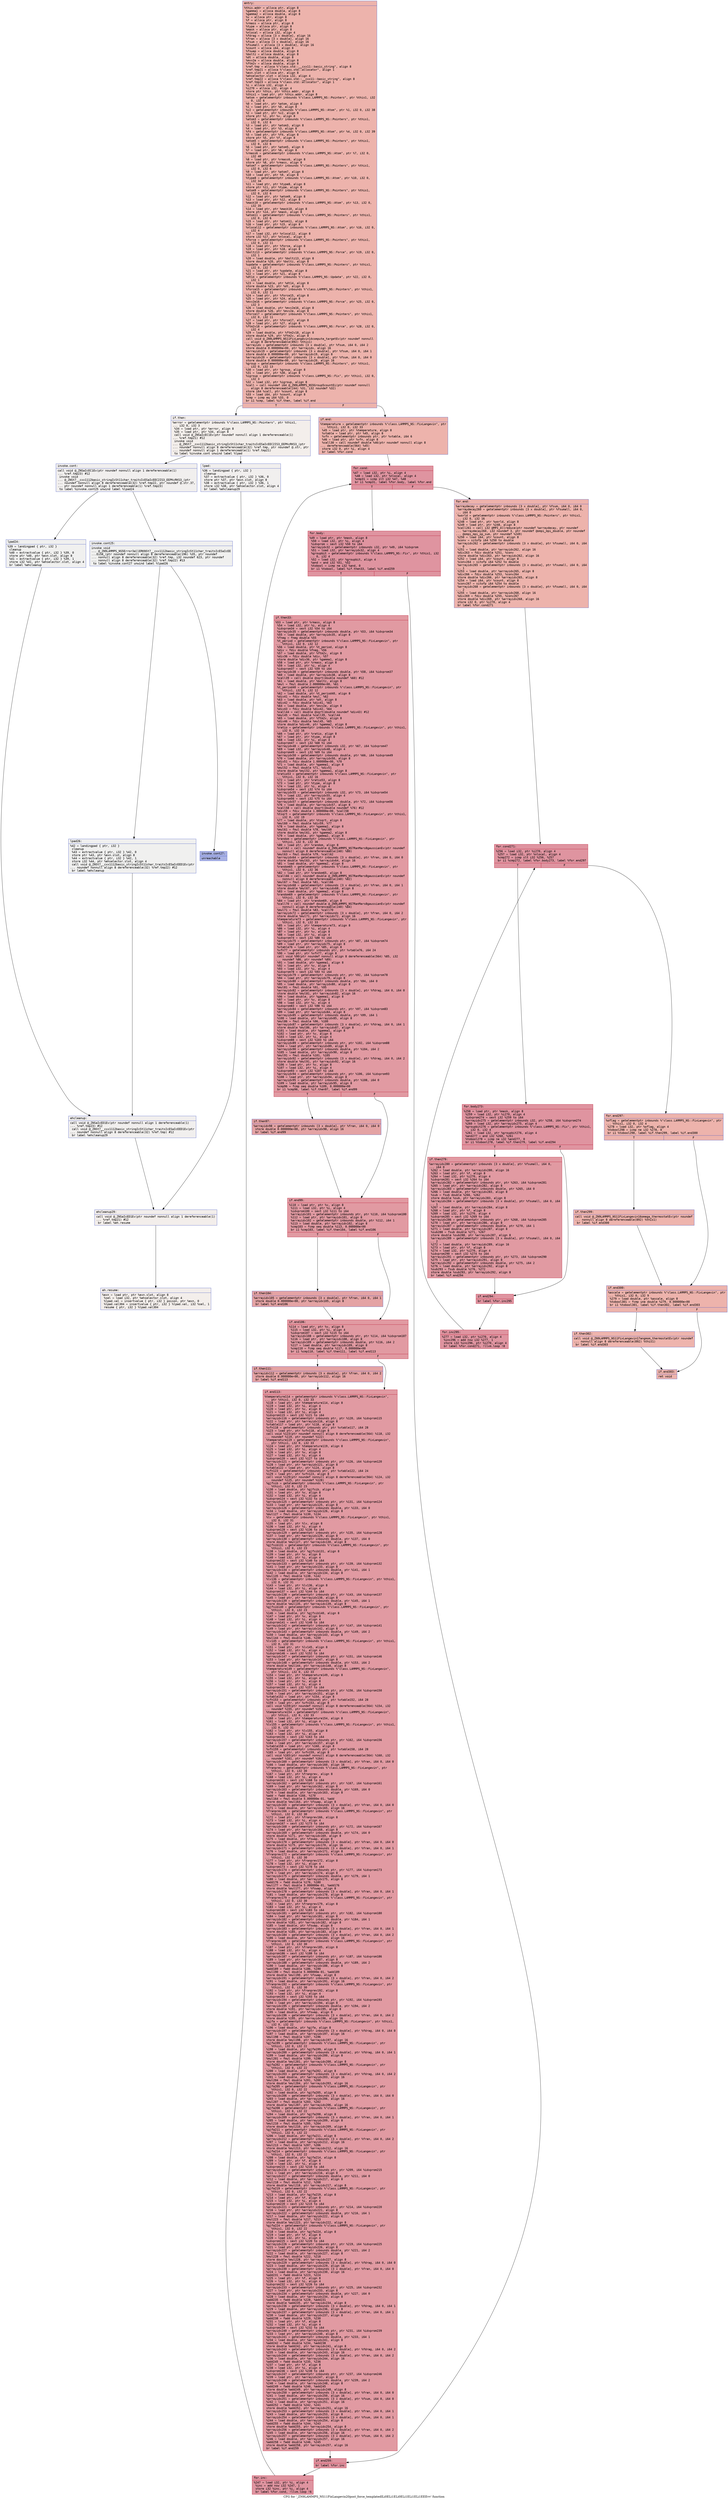 digraph "CFG for '_ZN9LAMMPS_NS11FixLangevin20post_force_templatedILi0ELi1ELi0ELi1ELi1ELi1EEEvv' function" {
	label="CFG for '_ZN9LAMMPS_NS11FixLangevin20post_force_templatedILi0ELi1ELi0ELi1ELi1ELi1EEEvv' function";

	Node0x55e6b2125a70 [shape=record,color="#3d50c3ff", style=filled, fillcolor="#d6524470" fontname="Courier",label="{entry:\l|  %this.addr = alloca ptr, align 8\l  %gamma1 = alloca double, align 8\l  %gamma2 = alloca double, align 8\l  %v = alloca ptr, align 8\l  %f = alloca ptr, align 8\l  %rmass = alloca ptr, align 8\l  %type = alloca ptr, align 8\l  %mask = alloca ptr, align 8\l  %nlocal = alloca i32, align 4\l  %fdrag = alloca [3 x double], align 16\l  %fran = alloca [3 x double], align 16\l  %fsum = alloca [3 x double], align 16\l  %fsumall = alloca [3 x double], align 16\l  %count = alloca i64, align 8\l  %fswap = alloca double, align 8\l  %boltz = alloca double, align 8\l  %dt = alloca double, align 8\l  %mvv2e = alloca double, align 8\l  %ftm2v = alloca double, align 8\l  %ref.tmp = alloca %\"class.std::__cxx11::basic_string\", align 8\l  %ref.tmp21 = alloca %\"class.std::allocator\", align 1\l  %exn.slot = alloca ptr, align 8\l  %ehselector.slot = alloca i32, align 4\l  %ref.tmp22 = alloca %\"class.std::__cxx11::basic_string\", align 8\l  %ref.tmp23 = alloca %\"class.std::allocator\", align 1\l  %i = alloca i32, align 4\l  %i270 = alloca i32, align 4\l  store ptr %this, ptr %this.addr, align 8\l  %this1 = load ptr, ptr %this.addr, align 8\l  %atom = getelementptr inbounds %\"class.LAMMPS_NS::Pointers\", ptr %this1, i32\l... 0, i32 6\l  %0 = load ptr, ptr %atom, align 8\l  %1 = load ptr, ptr %0, align 8\l  %v2 = getelementptr inbounds %\"class.LAMMPS_NS::Atom\", ptr %1, i32 0, i32 38\l  %2 = load ptr, ptr %v2, align 8\l  store ptr %2, ptr %v, align 8\l  %atom3 = getelementptr inbounds %\"class.LAMMPS_NS::Pointers\", ptr %this1,\l... i32 0, i32 6\l  %3 = load ptr, ptr %atom3, align 8\l  %4 = load ptr, ptr %3, align 8\l  %f4 = getelementptr inbounds %\"class.LAMMPS_NS::Atom\", ptr %4, i32 0, i32 39\l  %5 = load ptr, ptr %f4, align 8\l  store ptr %5, ptr %f, align 8\l  %atom5 = getelementptr inbounds %\"class.LAMMPS_NS::Pointers\", ptr %this1,\l... i32 0, i32 6\l  %6 = load ptr, ptr %atom5, align 8\l  %7 = load ptr, ptr %6, align 8\l  %rmass6 = getelementptr inbounds %\"class.LAMMPS_NS::Atom\", ptr %7, i32 0,\l... i32 40\l  %8 = load ptr, ptr %rmass6, align 8\l  store ptr %8, ptr %rmass, align 8\l  %atom7 = getelementptr inbounds %\"class.LAMMPS_NS::Pointers\", ptr %this1,\l... i32 0, i32 6\l  %9 = load ptr, ptr %atom7, align 8\l  %10 = load ptr, ptr %9, align 8\l  %type8 = getelementptr inbounds %\"class.LAMMPS_NS::Atom\", ptr %10, i32 0,\l... i32 34\l  %11 = load ptr, ptr %type8, align 8\l  store ptr %11, ptr %type, align 8\l  %atom9 = getelementptr inbounds %\"class.LAMMPS_NS::Pointers\", ptr %this1,\l... i32 0, i32 6\l  %12 = load ptr, ptr %atom9, align 8\l  %13 = load ptr, ptr %12, align 8\l  %mask10 = getelementptr inbounds %\"class.LAMMPS_NS::Atom\", ptr %13, i32 0,\l... i32 35\l  %14 = load ptr, ptr %mask10, align 8\l  store ptr %14, ptr %mask, align 8\l  %atom11 = getelementptr inbounds %\"class.LAMMPS_NS::Pointers\", ptr %this1,\l... i32 0, i32 6\l  %15 = load ptr, ptr %atom11, align 8\l  %16 = load ptr, ptr %15, align 8\l  %nlocal12 = getelementptr inbounds %\"class.LAMMPS_NS::Atom\", ptr %16, i32 0,\l... i32 4\l  %17 = load i32, ptr %nlocal12, align 8\l  store i32 %17, ptr %nlocal, align 4\l  %force = getelementptr inbounds %\"class.LAMMPS_NS::Pointers\", ptr %this1,\l... i32 0, i32 11\l  %18 = load ptr, ptr %force, align 8\l  %19 = load ptr, ptr %18, align 8\l  %boltz13 = getelementptr inbounds %\"class.LAMMPS_NS::Force\", ptr %19, i32 0,\l... i32 1\l  %20 = load double, ptr %boltz13, align 8\l  store double %20, ptr %boltz, align 8\l  %update = getelementptr inbounds %\"class.LAMMPS_NS::Pointers\", ptr %this1,\l... i32 0, i32 7\l  %21 = load ptr, ptr %update, align 8\l  %22 = load ptr, ptr %21, align 8\l  %dt14 = getelementptr inbounds %\"class.LAMMPS_NS::Update\", ptr %22, i32 0,\l... i32 1\l  %23 = load double, ptr %dt14, align 8\l  store double %23, ptr %dt, align 8\l  %force15 = getelementptr inbounds %\"class.LAMMPS_NS::Pointers\", ptr %this1,\l... i32 0, i32 11\l  %24 = load ptr, ptr %force15, align 8\l  %25 = load ptr, ptr %24, align 8\l  %mvv2e16 = getelementptr inbounds %\"class.LAMMPS_NS::Force\", ptr %25, i32 0,\l... i32 3\l  %26 = load double, ptr %mvv2e16, align 8\l  store double %26, ptr %mvv2e, align 8\l  %force17 = getelementptr inbounds %\"class.LAMMPS_NS::Pointers\", ptr %this1,\l... i32 0, i32 11\l  %27 = load ptr, ptr %force17, align 8\l  %28 = load ptr, ptr %27, align 8\l  %ftm2v18 = getelementptr inbounds %\"class.LAMMPS_NS::Force\", ptr %28, i32 0,\l... i32 4\l  %29 = load double, ptr %ftm2v18, align 8\l  store double %29, ptr %ftm2v, align 8\l  call void @_ZN9LAMMPS_NS11FixLangevin14compute_targetEv(ptr noundef nonnull\l... align 8 dereferenceable(892) %this1)\l  %arrayidx = getelementptr inbounds [3 x double], ptr %fsum, i64 0, i64 2\l  store double 0.000000e+00, ptr %arrayidx, align 16\l  %arrayidx19 = getelementptr inbounds [3 x double], ptr %fsum, i64 0, i64 1\l  store double 0.000000e+00, ptr %arrayidx19, align 8\l  %arrayidx20 = getelementptr inbounds [3 x double], ptr %fsum, i64 0, i64 0\l  store double 0.000000e+00, ptr %arrayidx20, align 16\l  %group = getelementptr inbounds %\"class.LAMMPS_NS::Pointers\", ptr %this1,\l... i32 0, i32 13\l  %30 = load ptr, ptr %group, align 8\l  %31 = load ptr, ptr %30, align 8\l  %igroup = getelementptr inbounds %\"class.LAMMPS_NS::Fix\", ptr %this1, i32 0,\l... i32 3\l  %32 = load i32, ptr %igroup, align 8\l  %call = call noundef i64 @_ZN9LAMMPS_NS5Group5countEi(ptr noundef nonnull\l... align 8 dereferenceable(244) %31, i32 noundef %32)\l  store i64 %call, ptr %count, align 8\l  %33 = load i64, ptr %count, align 8\l  %cmp = icmp eq i64 %33, 0\l  br i1 %cmp, label %if.then, label %if.end\l|{<s0>T|<s1>F}}"];
	Node0x55e6b2125a70:s0 -> Node0x55e6b212fce0[tooltip="entry -> if.then\nProbability 0.00%" ];
	Node0x55e6b2125a70:s1 -> Node0x55e6b212fd50[tooltip="entry -> if.end\nProbability 100.00%" ];
	Node0x55e6b212fce0 [shape=record,color="#3d50c3ff", style=filled, fillcolor="#e5d8d170" fontname="Courier",label="{if.then:\l|  %error = getelementptr inbounds %\"class.LAMMPS_NS::Pointers\", ptr %this1,\l... i32 0, i32 3\l  %34 = load ptr, ptr %error, align 8\l  %35 = load ptr, ptr %34, align 8\l  call void @_ZNSaIcEC1Ev(ptr noundef nonnull align 1 dereferenceable(1)\l... %ref.tmp21) #12\l  invoke void\l... @_ZNSt7__cxx1112basic_stringIcSt11char_traitsIcESaIcEEC2IS3_EEPKcRKS3_(ptr\l... noundef nonnull align 8 dereferenceable(32) %ref.tmp, ptr noundef @.str, ptr\l... noundef nonnull align 1 dereferenceable(1) %ref.tmp21)\l          to label %invoke.cont unwind label %lpad\l}"];
	Node0x55e6b212fce0 -> Node0x55e6b21301d0[tooltip="if.then -> invoke.cont\nProbability 50.00%" ];
	Node0x55e6b212fce0 -> Node0x55e6b2130220[tooltip="if.then -> lpad\nProbability 50.00%" ];
	Node0x55e6b21301d0 [shape=record,color="#3d50c3ff", style=filled, fillcolor="#e0dbd870" fontname="Courier",label="{invoke.cont:\l|  call void @_ZNSaIcEC1Ev(ptr noundef nonnull align 1 dereferenceable(1)\l... %ref.tmp23) #12\l  invoke void\l... @_ZNSt7__cxx1112basic_stringIcSt11char_traitsIcESaIcEEC2IS3_EEPKcRKS3_(ptr\l... noundef nonnull align 8 dereferenceable(32) %ref.tmp22, ptr noundef @.str.37,\l... ptr noundef nonnull align 1 dereferenceable(1) %ref.tmp23)\l          to label %invoke.cont25 unwind label %lpad24\l}"];
	Node0x55e6b21301d0 -> Node0x55e6b2130510[tooltip="invoke.cont -> invoke.cont25\nProbability 50.00%" ];
	Node0x55e6b21301d0 -> Node0x55e6b2130560[tooltip="invoke.cont -> lpad24\nProbability 50.00%" ];
	Node0x55e6b2130510 [shape=record,color="#3d50c3ff", style=filled, fillcolor="#dedcdb70" fontname="Courier",label="{invoke.cont25:\l|  invoke void\l... @_ZN9LAMMPS_NS5Error3allERKNSt7__cxx1112basic_stringIcSt11char_traitsIcESaIcEE\l...EiS8_(ptr noundef nonnull align 8 dereferenceable(196) %35, ptr noundef\l... nonnull align 8 dereferenceable(32) %ref.tmp, i32 noundef 623, ptr noundef\l... nonnull align 8 dereferenceable(32) %ref.tmp22) #13\l          to label %invoke.cont27 unwind label %lpad26\l}"];
	Node0x55e6b2130510 -> Node0x55e6b21304c0[tooltip="invoke.cont25 -> invoke.cont27\nProbability 0.00%" ];
	Node0x55e6b2130510 -> Node0x55e6b2130790[tooltip="invoke.cont25 -> lpad26\nProbability 100.00%" ];
	Node0x55e6b21304c0 [shape=record,color="#3d50c3ff", style=filled, fillcolor="#3d50c370" fontname="Courier",label="{invoke.cont27:\l|  unreachable\l}"];
	Node0x55e6b2130220 [shape=record,color="#3d50c3ff", style=filled, fillcolor="#e0dbd870" fontname="Courier",label="{lpad:\l|  %36 = landingpad \{ ptr, i32 \}\l          cleanup\l  %37 = extractvalue \{ ptr, i32 \} %36, 0\l  store ptr %37, ptr %exn.slot, align 8\l  %38 = extractvalue \{ ptr, i32 \} %36, 1\l  store i32 %38, ptr %ehselector.slot, align 4\l  br label %ehcleanup29\l}"];
	Node0x55e6b2130220 -> Node0x55e6b2130c90[tooltip="lpad -> ehcleanup29\nProbability 100.00%" ];
	Node0x55e6b2130560 [shape=record,color="#3d50c3ff", style=filled, fillcolor="#dedcdb70" fontname="Courier",label="{lpad24:\l|  %39 = landingpad \{ ptr, i32 \}\l          cleanup\l  %40 = extractvalue \{ ptr, i32 \} %39, 0\l  store ptr %40, ptr %exn.slot, align 8\l  %41 = extractvalue \{ ptr, i32 \} %39, 1\l  store i32 %41, ptr %ehselector.slot, align 4\l  br label %ehcleanup\l}"];
	Node0x55e6b2130560 -> Node0x55e6b2130fe0[tooltip="lpad24 -> ehcleanup\nProbability 100.00%" ];
	Node0x55e6b2130790 [shape=record,color="#3d50c3ff", style=filled, fillcolor="#dedcdb70" fontname="Courier",label="{lpad26:\l|  %42 = landingpad \{ ptr, i32 \}\l          cleanup\l  %43 = extractvalue \{ ptr, i32 \} %42, 0\l  store ptr %43, ptr %exn.slot, align 8\l  %44 = extractvalue \{ ptr, i32 \} %42, 1\l  store i32 %44, ptr %ehselector.slot, align 4\l  call void @_ZNSt7__cxx1112basic_stringIcSt11char_traitsIcESaIcEED1Ev(ptr\l... noundef nonnull align 8 dereferenceable(32) %ref.tmp22) #12\l  br label %ehcleanup\l}"];
	Node0x55e6b2130790 -> Node0x55e6b2130fe0[tooltip="lpad26 -> ehcleanup\nProbability 100.00%" ];
	Node0x55e6b2130fe0 [shape=record,color="#3d50c3ff", style=filled, fillcolor="#e0dbd870" fontname="Courier",label="{ehcleanup:\l|  call void @_ZNSaIcED1Ev(ptr noundef nonnull align 1 dereferenceable(1)\l... %ref.tmp23) #12\l  call void @_ZNSt7__cxx1112basic_stringIcSt11char_traitsIcESaIcEED1Ev(ptr\l... noundef nonnull align 8 dereferenceable(32) %ref.tmp) #12\l  br label %ehcleanup29\l}"];
	Node0x55e6b2130fe0 -> Node0x55e6b2130c90[tooltip="ehcleanup -> ehcleanup29\nProbability 100.00%" ];
	Node0x55e6b2130c90 [shape=record,color="#3d50c3ff", style=filled, fillcolor="#e5d8d170" fontname="Courier",label="{ehcleanup29:\l|  call void @_ZNSaIcED1Ev(ptr noundef nonnull align 1 dereferenceable(1)\l... %ref.tmp21) #12\l  br label %eh.resume\l}"];
	Node0x55e6b2130c90 -> Node0x55e6b2131890[tooltip="ehcleanup29 -> eh.resume\nProbability 100.00%" ];
	Node0x55e6b212fd50 [shape=record,color="#3d50c3ff", style=filled, fillcolor="#d6524470" fontname="Courier",label="{if.end:\l|  %temperature = getelementptr inbounds %\"class.LAMMPS_NS::FixLangevin\", ptr\l... %this1, i32 0, i32 33\l  %45 = load ptr, ptr %temperature, align 8\l  %vtable = load ptr, ptr %45, align 8\l  %vfn = getelementptr inbounds ptr, ptr %vtable, i64 6\l  %46 = load ptr, ptr %vfn, align 8\l  %call30 = call noundef double %46(ptr noundef nonnull align 8\l... dereferenceable(564) %45)\l  store i32 0, ptr %i, align 4\l  br label %for.cond\l}"];
	Node0x55e6b212fd50 -> Node0x55e6b2131e30[tooltip="if.end -> for.cond\nProbability 100.00%" ];
	Node0x55e6b2131e30 [shape=record,color="#b70d28ff", style=filled, fillcolor="#b70d2870" fontname="Courier",label="{for.cond:\l|  %47 = load i32, ptr %i, align 4\l  %48 = load i32, ptr %nlocal, align 4\l  %cmp31 = icmp slt i32 %47, %48\l  br i1 %cmp31, label %for.body, label %for.end\l|{<s0>T|<s1>F}}"];
	Node0x55e6b2131e30:s0 -> Node0x55e6b21328e0[tooltip="for.cond -> for.body\nProbability 96.88%" ];
	Node0x55e6b2131e30:s1 -> Node0x55e6b2132960[tooltip="for.cond -> for.end\nProbability 3.12%" ];
	Node0x55e6b21328e0 [shape=record,color="#b70d28ff", style=filled, fillcolor="#b70d2870" fontname="Courier",label="{for.body:\l|  %49 = load ptr, ptr %mask, align 8\l  %50 = load i32, ptr %i, align 4\l  %idxprom = sext i32 %50 to i64\l  %arrayidx32 = getelementptr inbounds i32, ptr %49, i64 %idxprom\l  %51 = load i32, ptr %arrayidx32, align 4\l  %groupbit = getelementptr inbounds %\"class.LAMMPS_NS::Fix\", ptr %this1, i32\l... 0, i32 4\l  %52 = load i32, ptr %groupbit, align 4\l  %and = and i32 %51, %52\l  %tobool = icmp ne i32 %and, 0\l  br i1 %tobool, label %if.then33, label %if.end259\l|{<s0>T|<s1>F}}"];
	Node0x55e6b21328e0:s0 -> Node0x55e6b2133030[tooltip="for.body -> if.then33\nProbability 62.50%" ];
	Node0x55e6b21328e0:s1 -> Node0x55e6b21330b0[tooltip="for.body -> if.end259\nProbability 37.50%" ];
	Node0x55e6b2133030 [shape=record,color="#b70d28ff", style=filled, fillcolor="#bb1b2c70" fontname="Courier",label="{if.then33:\l|  %53 = load ptr, ptr %rmass, align 8\l  %54 = load i32, ptr %i, align 4\l  %idxprom34 = sext i32 %54 to i64\l  %arrayidx35 = getelementptr inbounds double, ptr %53, i64 %idxprom34\l  %55 = load double, ptr %arrayidx35, align 8\l  %fneg = fneg double %55\l  %t_period = getelementptr inbounds %\"class.LAMMPS_NS::FixLangevin\", ptr\l... %this1, i32 0, i32 12\l  %56 = load double, ptr %t_period, align 8\l  %div = fdiv double %fneg, %56\l  %57 = load double, ptr %ftm2v, align 8\l  %div36 = fdiv double %div, %57\l  store double %div36, ptr %gamma1, align 8\l  %58 = load ptr, ptr %rmass, align 8\l  %59 = load i32, ptr %i, align 4\l  %idxprom37 = sext i32 %59 to i64\l  %arrayidx38 = getelementptr inbounds double, ptr %58, i64 %idxprom37\l  %60 = load double, ptr %arrayidx38, align 8\l  %call39 = call double @sqrt(double noundef %60) #12\l  %61 = load double, ptr %boltz, align 8\l  %mul = fmul double 2.000000e+00, %61\l  %t_period40 = getelementptr inbounds %\"class.LAMMPS_NS::FixLangevin\", ptr\l... %this1, i32 0, i32 12\l  %62 = load double, ptr %t_period40, align 8\l  %div41 = fdiv double %mul, %62\l  %63 = load double, ptr %dt, align 8\l  %div42 = fdiv double %div41, %63\l  %64 = load double, ptr %mvv2e, align 8\l  %div43 = fdiv double %div42, %64\l  %call44 = call double @sqrt(double noundef %div43) #12\l  %mul45 = fmul double %call39, %call44\l  %65 = load double, ptr %ftm2v, align 8\l  %div46 = fdiv double %mul45, %65\l  store double %div46, ptr %gamma2, align 8\l  %ratio = getelementptr inbounds %\"class.LAMMPS_NS::FixLangevin\", ptr %this1,\l... i32 0, i32 16\l  %66 = load ptr, ptr %ratio, align 8\l  %67 = load ptr, ptr %type, align 8\l  %68 = load i32, ptr %i, align 4\l  %idxprom47 = sext i32 %68 to i64\l  %arrayidx48 = getelementptr inbounds i32, ptr %67, i64 %idxprom47\l  %69 = load i32, ptr %arrayidx48, align 4\l  %idxprom49 = sext i32 %69 to i64\l  %arrayidx50 = getelementptr inbounds double, ptr %66, i64 %idxprom49\l  %70 = load double, ptr %arrayidx50, align 8\l  %div51 = fdiv double 1.000000e+00, %70\l  %71 = load double, ptr %gamma1, align 8\l  %mul52 = fmul double %71, %div51\l  store double %mul52, ptr %gamma1, align 8\l  %ratio53 = getelementptr inbounds %\"class.LAMMPS_NS::FixLangevin\", ptr\l... %this1, i32 0, i32 16\l  %72 = load ptr, ptr %ratio53, align 8\l  %73 = load ptr, ptr %type, align 8\l  %74 = load i32, ptr %i, align 4\l  %idxprom54 = sext i32 %74 to i64\l  %arrayidx55 = getelementptr inbounds i32, ptr %73, i64 %idxprom54\l  %75 = load i32, ptr %arrayidx55, align 4\l  %idxprom56 = sext i32 %75 to i64\l  %arrayidx57 = getelementptr inbounds double, ptr %72, i64 %idxprom56\l  %76 = load double, ptr %arrayidx57, align 8\l  %call58 = call double @sqrt(double noundef %76) #12\l  %div59 = fdiv double 1.000000e+00, %call58\l  %tsqrt = getelementptr inbounds %\"class.LAMMPS_NS::FixLangevin\", ptr %this1,\l... i32 0, i32 19\l  %77 = load double, ptr %tsqrt, align 8\l  %mul60 = fmul double %div59, %77\l  %78 = load double, ptr %gamma2, align 8\l  %mul61 = fmul double %78, %mul60\l  store double %mul61, ptr %gamma2, align 8\l  %79 = load double, ptr %gamma2, align 8\l  %random = getelementptr inbounds %\"class.LAMMPS_NS::FixLangevin\", ptr\l... %this1, i32 0, i32 36\l  %80 = load ptr, ptr %random, align 8\l  %call62 = call noundef double @_ZN9LAMMPS_NS7RanMars8gaussianEv(ptr noundef\l... nonnull align 8 dereferenceable(240) %80)\l  %mul63 = fmul double %79, %call62\l  %arrayidx64 = getelementptr inbounds [3 x double], ptr %fran, i64 0, i64 0\l  store double %mul63, ptr %arrayidx64, align 16\l  %81 = load double, ptr %gamma2, align 8\l  %random65 = getelementptr inbounds %\"class.LAMMPS_NS::FixLangevin\", ptr\l... %this1, i32 0, i32 36\l  %82 = load ptr, ptr %random65, align 8\l  %call66 = call noundef double @_ZN9LAMMPS_NS7RanMars8gaussianEv(ptr noundef\l... nonnull align 8 dereferenceable(240) %82)\l  %mul67 = fmul double %81, %call66\l  %arrayidx68 = getelementptr inbounds [3 x double], ptr %fran, i64 0, i64 1\l  store double %mul67, ptr %arrayidx68, align 8\l  %83 = load double, ptr %gamma2, align 8\l  %random69 = getelementptr inbounds %\"class.LAMMPS_NS::FixLangevin\", ptr\l... %this1, i32 0, i32 36\l  %84 = load ptr, ptr %random69, align 8\l  %call70 = call noundef double @_ZN9LAMMPS_NS7RanMars8gaussianEv(ptr noundef\l... nonnull align 8 dereferenceable(240) %84)\l  %mul71 = fmul double %83, %call70\l  %arrayidx72 = getelementptr inbounds [3 x double], ptr %fran, i64 0, i64 2\l  store double %mul71, ptr %arrayidx72, align 16\l  %temperature73 = getelementptr inbounds %\"class.LAMMPS_NS::FixLangevin\", ptr\l... %this1, i32 0, i32 33\l  %85 = load ptr, ptr %temperature73, align 8\l  %86 = load i32, ptr %i, align 4\l  %87 = load ptr, ptr %v, align 8\l  %88 = load i32, ptr %i, align 4\l  %idxprom74 = sext i32 %88 to i64\l  %arrayidx75 = getelementptr inbounds ptr, ptr %87, i64 %idxprom74\l  %89 = load ptr, ptr %arrayidx75, align 8\l  %vtable76 = load ptr, ptr %85, align 8\l  %vfn77 = getelementptr inbounds ptr, ptr %vtable76, i64 24\l  %90 = load ptr, ptr %vfn77, align 8\l  call void %90(ptr noundef nonnull align 8 dereferenceable(564) %85, i32\l... noundef %86, ptr noundef %89)\l  %91 = load double, ptr %gamma1, align 8\l  %92 = load ptr, ptr %v, align 8\l  %93 = load i32, ptr %i, align 4\l  %idxprom78 = sext i32 %93 to i64\l  %arrayidx79 = getelementptr inbounds ptr, ptr %92, i64 %idxprom78\l  %94 = load ptr, ptr %arrayidx79, align 8\l  %arrayidx80 = getelementptr inbounds double, ptr %94, i64 0\l  %95 = load double, ptr %arrayidx80, align 8\l  %mul81 = fmul double %91, %95\l  %arrayidx82 = getelementptr inbounds [3 x double], ptr %fdrag, i64 0, i64 0\l  store double %mul81, ptr %arrayidx82, align 16\l  %96 = load double, ptr %gamma1, align 8\l  %97 = load ptr, ptr %v, align 8\l  %98 = load i32, ptr %i, align 4\l  %idxprom83 = sext i32 %98 to i64\l  %arrayidx84 = getelementptr inbounds ptr, ptr %97, i64 %idxprom83\l  %99 = load ptr, ptr %arrayidx84, align 8\l  %arrayidx85 = getelementptr inbounds double, ptr %99, i64 1\l  %100 = load double, ptr %arrayidx85, align 8\l  %mul86 = fmul double %96, %100\l  %arrayidx87 = getelementptr inbounds [3 x double], ptr %fdrag, i64 0, i64 1\l  store double %mul86, ptr %arrayidx87, align 8\l  %101 = load double, ptr %gamma1, align 8\l  %102 = load ptr, ptr %v, align 8\l  %103 = load i32, ptr %i, align 4\l  %idxprom88 = sext i32 %103 to i64\l  %arrayidx89 = getelementptr inbounds ptr, ptr %102, i64 %idxprom88\l  %104 = load ptr, ptr %arrayidx89, align 8\l  %arrayidx90 = getelementptr inbounds double, ptr %104, i64 2\l  %105 = load double, ptr %arrayidx90, align 8\l  %mul91 = fmul double %101, %105\l  %arrayidx92 = getelementptr inbounds [3 x double], ptr %fdrag, i64 0, i64 2\l  store double %mul91, ptr %arrayidx92, align 16\l  %106 = load ptr, ptr %v, align 8\l  %107 = load i32, ptr %i, align 4\l  %idxprom93 = sext i32 %107 to i64\l  %arrayidx94 = getelementptr inbounds ptr, ptr %106, i64 %idxprom93\l  %108 = load ptr, ptr %arrayidx94, align 8\l  %arrayidx95 = getelementptr inbounds double, ptr %108, i64 0\l  %109 = load double, ptr %arrayidx95, align 8\l  %cmp96 = fcmp oeq double %109, 0.000000e+00\l  br i1 %cmp96, label %if.then97, label %if.end99\l|{<s0>T|<s1>F}}"];
	Node0x55e6b2133030:s0 -> Node0x55e6b2139a50[tooltip="if.then33 -> if.then97\nProbability 62.50%" ];
	Node0x55e6b2133030:s1 -> Node0x55e6b2139ad0[tooltip="if.then33 -> if.end99\nProbability 37.50%" ];
	Node0x55e6b2139a50 [shape=record,color="#3d50c3ff", style=filled, fillcolor="#c32e3170" fontname="Courier",label="{if.then97:\l|  %arrayidx98 = getelementptr inbounds [3 x double], ptr %fran, i64 0, i64 0\l  store double 0.000000e+00, ptr %arrayidx98, align 16\l  br label %if.end99\l}"];
	Node0x55e6b2139a50 -> Node0x55e6b2139ad0[tooltip="if.then97 -> if.end99\nProbability 100.00%" ];
	Node0x55e6b2139ad0 [shape=record,color="#b70d28ff", style=filled, fillcolor="#bb1b2c70" fontname="Courier",label="{if.end99:\l|  %110 = load ptr, ptr %v, align 8\l  %111 = load i32, ptr %i, align 4\l  %idxprom100 = sext i32 %111 to i64\l  %arrayidx101 = getelementptr inbounds ptr, ptr %110, i64 %idxprom100\l  %112 = load ptr, ptr %arrayidx101, align 8\l  %arrayidx102 = getelementptr inbounds double, ptr %112, i64 1\l  %113 = load double, ptr %arrayidx102, align 8\l  %cmp103 = fcmp oeq double %113, 0.000000e+00\l  br i1 %cmp103, label %if.then104, label %if.end106\l|{<s0>T|<s1>F}}"];
	Node0x55e6b2139ad0:s0 -> Node0x55e6b213a350[tooltip="if.end99 -> if.then104\nProbability 62.50%" ];
	Node0x55e6b2139ad0:s1 -> Node0x55e6b213a3d0[tooltip="if.end99 -> if.end106\nProbability 37.50%" ];
	Node0x55e6b213a350 [shape=record,color="#3d50c3ff", style=filled, fillcolor="#c32e3170" fontname="Courier",label="{if.then104:\l|  %arrayidx105 = getelementptr inbounds [3 x double], ptr %fran, i64 0, i64 1\l  store double 0.000000e+00, ptr %arrayidx105, align 8\l  br label %if.end106\l}"];
	Node0x55e6b213a350 -> Node0x55e6b213a3d0[tooltip="if.then104 -> if.end106\nProbability 100.00%" ];
	Node0x55e6b213a3d0 [shape=record,color="#b70d28ff", style=filled, fillcolor="#bb1b2c70" fontname="Courier",label="{if.end106:\l|  %114 = load ptr, ptr %v, align 8\l  %115 = load i32, ptr %i, align 4\l  %idxprom107 = sext i32 %115 to i64\l  %arrayidx108 = getelementptr inbounds ptr, ptr %114, i64 %idxprom107\l  %116 = load ptr, ptr %arrayidx108, align 8\l  %arrayidx109 = getelementptr inbounds double, ptr %116, i64 2\l  %117 = load double, ptr %arrayidx109, align 8\l  %cmp110 = fcmp oeq double %117, 0.000000e+00\l  br i1 %cmp110, label %if.then111, label %if.end113\l|{<s0>T|<s1>F}}"];
	Node0x55e6b213a3d0:s0 -> Node0x55e6b213abf0[tooltip="if.end106 -> if.then111\nProbability 62.50%" ];
	Node0x55e6b213a3d0:s1 -> Node0x55e6b213ac70[tooltip="if.end106 -> if.end113\nProbability 37.50%" ];
	Node0x55e6b213abf0 [shape=record,color="#3d50c3ff", style=filled, fillcolor="#c32e3170" fontname="Courier",label="{if.then111:\l|  %arrayidx112 = getelementptr inbounds [3 x double], ptr %fran, i64 0, i64 2\l  store double 0.000000e+00, ptr %arrayidx112, align 16\l  br label %if.end113\l}"];
	Node0x55e6b213abf0 -> Node0x55e6b213ac70[tooltip="if.then111 -> if.end113\nProbability 100.00%" ];
	Node0x55e6b213ac70 [shape=record,color="#b70d28ff", style=filled, fillcolor="#bb1b2c70" fontname="Courier",label="{if.end113:\l|  %temperature114 = getelementptr inbounds %\"class.LAMMPS_NS::FixLangevin\",\l... ptr %this1, i32 0, i32 33\l  %118 = load ptr, ptr %temperature114, align 8\l  %119 = load i32, ptr %i, align 4\l  %120 = load ptr, ptr %v, align 8\l  %121 = load i32, ptr %i, align 4\l  %idxprom115 = sext i32 %121 to i64\l  %arrayidx116 = getelementptr inbounds ptr, ptr %120, i64 %idxprom115\l  %122 = load ptr, ptr %arrayidx116, align 8\l  %vtable117 = load ptr, ptr %118, align 8\l  %vfn118 = getelementptr inbounds ptr, ptr %vtable117, i64 28\l  %123 = load ptr, ptr %vfn118, align 8\l  call void %123(ptr noundef nonnull align 8 dereferenceable(564) %118, i32\l... noundef %119, ptr noundef %122)\l  %temperature119 = getelementptr inbounds %\"class.LAMMPS_NS::FixLangevin\",\l... ptr %this1, i32 0, i32 33\l  %124 = load ptr, ptr %temperature119, align 8\l  %125 = load i32, ptr %i, align 4\l  %126 = load ptr, ptr %v, align 8\l  %127 = load i32, ptr %i, align 4\l  %idxprom120 = sext i32 %127 to i64\l  %arrayidx121 = getelementptr inbounds ptr, ptr %126, i64 %idxprom120\l  %128 = load ptr, ptr %arrayidx121, align 8\l  %vtable122 = load ptr, ptr %124, align 8\l  %vfn123 = getelementptr inbounds ptr, ptr %vtable122, i64 24\l  %129 = load ptr, ptr %vfn123, align 8\l  call void %129(ptr noundef nonnull align 8 dereferenceable(564) %124, i32\l... noundef %125, ptr noundef %128)\l  %gjfsib = getelementptr inbounds %\"class.LAMMPS_NS::FixLangevin\", ptr\l... %this1, i32 0, i32 23\l  %130 = load double, ptr %gjfsib, align 8\l  %131 = load ptr, ptr %v, align 8\l  %132 = load i32, ptr %i, align 4\l  %idxprom124 = sext i32 %132 to i64\l  %arrayidx125 = getelementptr inbounds ptr, ptr %131, i64 %idxprom124\l  %133 = load ptr, ptr %arrayidx125, align 8\l  %arrayidx126 = getelementptr inbounds double, ptr %133, i64 0\l  %134 = load double, ptr %arrayidx126, align 8\l  %mul127 = fmul double %130, %134\l  %lv = getelementptr inbounds %\"class.LAMMPS_NS::FixLangevin\", ptr %this1,\l... i32 0, i32 31\l  %135 = load ptr, ptr %lv, align 8\l  %136 = load i32, ptr %i, align 4\l  %idxprom128 = sext i32 %136 to i64\l  %arrayidx129 = getelementptr inbounds ptr, ptr %135, i64 %idxprom128\l  %137 = load ptr, ptr %arrayidx129, align 8\l  %arrayidx130 = getelementptr inbounds double, ptr %137, i64 0\l  store double %mul127, ptr %arrayidx130, align 8\l  %gjfsib131 = getelementptr inbounds %\"class.LAMMPS_NS::FixLangevin\", ptr\l... %this1, i32 0, i32 23\l  %138 = load double, ptr %gjfsib131, align 8\l  %139 = load ptr, ptr %v, align 8\l  %140 = load i32, ptr %i, align 4\l  %idxprom132 = sext i32 %140 to i64\l  %arrayidx133 = getelementptr inbounds ptr, ptr %139, i64 %idxprom132\l  %141 = load ptr, ptr %arrayidx133, align 8\l  %arrayidx134 = getelementptr inbounds double, ptr %141, i64 1\l  %142 = load double, ptr %arrayidx134, align 8\l  %mul135 = fmul double %138, %142\l  %lv136 = getelementptr inbounds %\"class.LAMMPS_NS::FixLangevin\", ptr %this1,\l... i32 0, i32 31\l  %143 = load ptr, ptr %lv136, align 8\l  %144 = load i32, ptr %i, align 4\l  %idxprom137 = sext i32 %144 to i64\l  %arrayidx138 = getelementptr inbounds ptr, ptr %143, i64 %idxprom137\l  %145 = load ptr, ptr %arrayidx138, align 8\l  %arrayidx139 = getelementptr inbounds double, ptr %145, i64 1\l  store double %mul135, ptr %arrayidx139, align 8\l  %gjfsib140 = getelementptr inbounds %\"class.LAMMPS_NS::FixLangevin\", ptr\l... %this1, i32 0, i32 23\l  %146 = load double, ptr %gjfsib140, align 8\l  %147 = load ptr, ptr %v, align 8\l  %148 = load i32, ptr %i, align 4\l  %idxprom141 = sext i32 %148 to i64\l  %arrayidx142 = getelementptr inbounds ptr, ptr %147, i64 %idxprom141\l  %149 = load ptr, ptr %arrayidx142, align 8\l  %arrayidx143 = getelementptr inbounds double, ptr %149, i64 2\l  %150 = load double, ptr %arrayidx143, align 8\l  %mul144 = fmul double %146, %150\l  %lv145 = getelementptr inbounds %\"class.LAMMPS_NS::FixLangevin\", ptr %this1,\l... i32 0, i32 31\l  %151 = load ptr, ptr %lv145, align 8\l  %152 = load i32, ptr %i, align 4\l  %idxprom146 = sext i32 %152 to i64\l  %arrayidx147 = getelementptr inbounds ptr, ptr %151, i64 %idxprom146\l  %153 = load ptr, ptr %arrayidx147, align 8\l  %arrayidx148 = getelementptr inbounds double, ptr %153, i64 2\l  store double %mul144, ptr %arrayidx148, align 8\l  %temperature149 = getelementptr inbounds %\"class.LAMMPS_NS::FixLangevin\",\l... ptr %this1, i32 0, i32 33\l  %154 = load ptr, ptr %temperature149, align 8\l  %155 = load i32, ptr %i, align 4\l  %156 = load ptr, ptr %v, align 8\l  %157 = load i32, ptr %i, align 4\l  %idxprom150 = sext i32 %157 to i64\l  %arrayidx151 = getelementptr inbounds ptr, ptr %156, i64 %idxprom150\l  %158 = load ptr, ptr %arrayidx151, align 8\l  %vtable152 = load ptr, ptr %154, align 8\l  %vfn153 = getelementptr inbounds ptr, ptr %vtable152, i64 28\l  %159 = load ptr, ptr %vfn153, align 8\l  call void %159(ptr noundef nonnull align 8 dereferenceable(564) %154, i32\l... noundef %155, ptr noundef %158)\l  %temperature154 = getelementptr inbounds %\"class.LAMMPS_NS::FixLangevin\",\l... ptr %this1, i32 0, i32 33\l  %160 = load ptr, ptr %temperature154, align 8\l  %161 = load i32, ptr %i, align 4\l  %lv155 = getelementptr inbounds %\"class.LAMMPS_NS::FixLangevin\", ptr %this1,\l... i32 0, i32 31\l  %162 = load ptr, ptr %lv155, align 8\l  %163 = load i32, ptr %i, align 4\l  %idxprom156 = sext i32 %163 to i64\l  %arrayidx157 = getelementptr inbounds ptr, ptr %162, i64 %idxprom156\l  %164 = load ptr, ptr %arrayidx157, align 8\l  %vtable158 = load ptr, ptr %160, align 8\l  %vfn159 = getelementptr inbounds ptr, ptr %vtable158, i64 28\l  %165 = load ptr, ptr %vfn159, align 8\l  call void %165(ptr noundef nonnull align 8 dereferenceable(564) %160, i32\l... noundef %161, ptr noundef %164)\l  %arrayidx160 = getelementptr inbounds [3 x double], ptr %fran, i64 0, i64 0\l  %166 = load double, ptr %arrayidx160, align 16\l  %franprev = getelementptr inbounds %\"class.LAMMPS_NS::FixLangevin\", ptr\l... %this1, i32 0, i32 30\l  %167 = load ptr, ptr %franprev, align 8\l  %168 = load i32, ptr %i, align 4\l  %idxprom161 = sext i32 %168 to i64\l  %arrayidx162 = getelementptr inbounds ptr, ptr %167, i64 %idxprom161\l  %169 = load ptr, ptr %arrayidx162, align 8\l  %arrayidx163 = getelementptr inbounds double, ptr %169, i64 0\l  %170 = load double, ptr %arrayidx163, align 8\l  %add = fadd double %166, %170\l  %mul164 = fmul double 5.000000e-01, %add\l  store double %mul164, ptr %fswap, align 8\l  %arrayidx165 = getelementptr inbounds [3 x double], ptr %fran, i64 0, i64 0\l  %171 = load double, ptr %arrayidx165, align 16\l  %franprev166 = getelementptr inbounds %\"class.LAMMPS_NS::FixLangevin\", ptr\l... %this1, i32 0, i32 30\l  %172 = load ptr, ptr %franprev166, align 8\l  %173 = load i32, ptr %i, align 4\l  %idxprom167 = sext i32 %173 to i64\l  %arrayidx168 = getelementptr inbounds ptr, ptr %172, i64 %idxprom167\l  %174 = load ptr, ptr %arrayidx168, align 8\l  %arrayidx169 = getelementptr inbounds double, ptr %174, i64 0\l  store double %171, ptr %arrayidx169, align 8\l  %175 = load double, ptr %fswap, align 8\l  %arrayidx170 = getelementptr inbounds [3 x double], ptr %fran, i64 0, i64 0\l  store double %175, ptr %arrayidx170, align 16\l  %arrayidx171 = getelementptr inbounds [3 x double], ptr %fran, i64 0, i64 1\l  %176 = load double, ptr %arrayidx171, align 8\l  %franprev172 = getelementptr inbounds %\"class.LAMMPS_NS::FixLangevin\", ptr\l... %this1, i32 0, i32 30\l  %177 = load ptr, ptr %franprev172, align 8\l  %178 = load i32, ptr %i, align 4\l  %idxprom173 = sext i32 %178 to i64\l  %arrayidx174 = getelementptr inbounds ptr, ptr %177, i64 %idxprom173\l  %179 = load ptr, ptr %arrayidx174, align 8\l  %arrayidx175 = getelementptr inbounds double, ptr %179, i64 1\l  %180 = load double, ptr %arrayidx175, align 8\l  %add176 = fadd double %176, %180\l  %mul177 = fmul double 5.000000e-01, %add176\l  store double %mul177, ptr %fswap, align 8\l  %arrayidx178 = getelementptr inbounds [3 x double], ptr %fran, i64 0, i64 1\l  %181 = load double, ptr %arrayidx178, align 8\l  %franprev179 = getelementptr inbounds %\"class.LAMMPS_NS::FixLangevin\", ptr\l... %this1, i32 0, i32 30\l  %182 = load ptr, ptr %franprev179, align 8\l  %183 = load i32, ptr %i, align 4\l  %idxprom180 = sext i32 %183 to i64\l  %arrayidx181 = getelementptr inbounds ptr, ptr %182, i64 %idxprom180\l  %184 = load ptr, ptr %arrayidx181, align 8\l  %arrayidx182 = getelementptr inbounds double, ptr %184, i64 1\l  store double %181, ptr %arrayidx182, align 8\l  %185 = load double, ptr %fswap, align 8\l  %arrayidx183 = getelementptr inbounds [3 x double], ptr %fran, i64 0, i64 1\l  store double %185, ptr %arrayidx183, align 8\l  %arrayidx184 = getelementptr inbounds [3 x double], ptr %fran, i64 0, i64 2\l  %186 = load double, ptr %arrayidx184, align 16\l  %franprev185 = getelementptr inbounds %\"class.LAMMPS_NS::FixLangevin\", ptr\l... %this1, i32 0, i32 30\l  %187 = load ptr, ptr %franprev185, align 8\l  %188 = load i32, ptr %i, align 4\l  %idxprom186 = sext i32 %188 to i64\l  %arrayidx187 = getelementptr inbounds ptr, ptr %187, i64 %idxprom186\l  %189 = load ptr, ptr %arrayidx187, align 8\l  %arrayidx188 = getelementptr inbounds double, ptr %189, i64 2\l  %190 = load double, ptr %arrayidx188, align 8\l  %add189 = fadd double %186, %190\l  %mul190 = fmul double 5.000000e-01, %add189\l  store double %mul190, ptr %fswap, align 8\l  %arrayidx191 = getelementptr inbounds [3 x double], ptr %fran, i64 0, i64 2\l  %191 = load double, ptr %arrayidx191, align 16\l  %franprev192 = getelementptr inbounds %\"class.LAMMPS_NS::FixLangevin\", ptr\l... %this1, i32 0, i32 30\l  %192 = load ptr, ptr %franprev192, align 8\l  %193 = load i32, ptr %i, align 4\l  %idxprom193 = sext i32 %193 to i64\l  %arrayidx194 = getelementptr inbounds ptr, ptr %192, i64 %idxprom193\l  %194 = load ptr, ptr %arrayidx194, align 8\l  %arrayidx195 = getelementptr inbounds double, ptr %194, i64 2\l  store double %191, ptr %arrayidx195, align 8\l  %195 = load double, ptr %fswap, align 8\l  %arrayidx196 = getelementptr inbounds [3 x double], ptr %fran, i64 0, i64 2\l  store double %195, ptr %arrayidx196, align 16\l  %gjfa = getelementptr inbounds %\"class.LAMMPS_NS::FixLangevin\", ptr %this1,\l... i32 0, i32 22\l  %196 = load double, ptr %gjfa, align 8\l  %arrayidx197 = getelementptr inbounds [3 x double], ptr %fdrag, i64 0, i64 0\l  %197 = load double, ptr %arrayidx197, align 16\l  %mul198 = fmul double %197, %196\l  store double %mul198, ptr %arrayidx197, align 16\l  %gjfa199 = getelementptr inbounds %\"class.LAMMPS_NS::FixLangevin\", ptr\l... %this1, i32 0, i32 22\l  %198 = load double, ptr %gjfa199, align 8\l  %arrayidx200 = getelementptr inbounds [3 x double], ptr %fdrag, i64 0, i64 1\l  %199 = load double, ptr %arrayidx200, align 8\l  %mul201 = fmul double %199, %198\l  store double %mul201, ptr %arrayidx200, align 8\l  %gjfa202 = getelementptr inbounds %\"class.LAMMPS_NS::FixLangevin\", ptr\l... %this1, i32 0, i32 22\l  %200 = load double, ptr %gjfa202, align 8\l  %arrayidx203 = getelementptr inbounds [3 x double], ptr %fdrag, i64 0, i64 2\l  %201 = load double, ptr %arrayidx203, align 16\l  %mul204 = fmul double %201, %200\l  store double %mul204, ptr %arrayidx203, align 16\l  %gjfa205 = getelementptr inbounds %\"class.LAMMPS_NS::FixLangevin\", ptr\l... %this1, i32 0, i32 22\l  %202 = load double, ptr %gjfa205, align 8\l  %arrayidx206 = getelementptr inbounds [3 x double], ptr %fran, i64 0, i64 0\l  %203 = load double, ptr %arrayidx206, align 16\l  %mul207 = fmul double %203, %202\l  store double %mul207, ptr %arrayidx206, align 16\l  %gjfa208 = getelementptr inbounds %\"class.LAMMPS_NS::FixLangevin\", ptr\l... %this1, i32 0, i32 22\l  %204 = load double, ptr %gjfa208, align 8\l  %arrayidx209 = getelementptr inbounds [3 x double], ptr %fran, i64 0, i64 1\l  %205 = load double, ptr %arrayidx209, align 8\l  %mul210 = fmul double %205, %204\l  store double %mul210, ptr %arrayidx209, align 8\l  %gjfa211 = getelementptr inbounds %\"class.LAMMPS_NS::FixLangevin\", ptr\l... %this1, i32 0, i32 22\l  %206 = load double, ptr %gjfa211, align 8\l  %arrayidx212 = getelementptr inbounds [3 x double], ptr %fran, i64 0, i64 2\l  %207 = load double, ptr %arrayidx212, align 16\l  %mul213 = fmul double %207, %206\l  store double %mul213, ptr %arrayidx212, align 16\l  %gjfa214 = getelementptr inbounds %\"class.LAMMPS_NS::FixLangevin\", ptr\l... %this1, i32 0, i32 22\l  %208 = load double, ptr %gjfa214, align 8\l  %209 = load ptr, ptr %f, align 8\l  %210 = load i32, ptr %i, align 4\l  %idxprom215 = sext i32 %210 to i64\l  %arrayidx216 = getelementptr inbounds ptr, ptr %209, i64 %idxprom215\l  %211 = load ptr, ptr %arrayidx216, align 8\l  %arrayidx217 = getelementptr inbounds double, ptr %211, i64 0\l  %212 = load double, ptr %arrayidx217, align 8\l  %mul218 = fmul double %212, %208\l  store double %mul218, ptr %arrayidx217, align 8\l  %gjfa219 = getelementptr inbounds %\"class.LAMMPS_NS::FixLangevin\", ptr\l... %this1, i32 0, i32 22\l  %213 = load double, ptr %gjfa219, align 8\l  %214 = load ptr, ptr %f, align 8\l  %215 = load i32, ptr %i, align 4\l  %idxprom220 = sext i32 %215 to i64\l  %arrayidx221 = getelementptr inbounds ptr, ptr %214, i64 %idxprom220\l  %216 = load ptr, ptr %arrayidx221, align 8\l  %arrayidx222 = getelementptr inbounds double, ptr %216, i64 1\l  %217 = load double, ptr %arrayidx222, align 8\l  %mul223 = fmul double %217, %213\l  store double %mul223, ptr %arrayidx222, align 8\l  %gjfa224 = getelementptr inbounds %\"class.LAMMPS_NS::FixLangevin\", ptr\l... %this1, i32 0, i32 22\l  %218 = load double, ptr %gjfa224, align 8\l  %219 = load ptr, ptr %f, align 8\l  %220 = load i32, ptr %i, align 4\l  %idxprom225 = sext i32 %220 to i64\l  %arrayidx226 = getelementptr inbounds ptr, ptr %219, i64 %idxprom225\l  %221 = load ptr, ptr %arrayidx226, align 8\l  %arrayidx227 = getelementptr inbounds double, ptr %221, i64 2\l  %222 = load double, ptr %arrayidx227, align 8\l  %mul228 = fmul double %222, %218\l  store double %mul228, ptr %arrayidx227, align 8\l  %arrayidx229 = getelementptr inbounds [3 x double], ptr %fdrag, i64 0, i64 0\l  %223 = load double, ptr %arrayidx229, align 16\l  %arrayidx230 = getelementptr inbounds [3 x double], ptr %fran, i64 0, i64 0\l  %224 = load double, ptr %arrayidx230, align 16\l  %add231 = fadd double %223, %224\l  %225 = load ptr, ptr %f, align 8\l  %226 = load i32, ptr %i, align 4\l  %idxprom232 = sext i32 %226 to i64\l  %arrayidx233 = getelementptr inbounds ptr, ptr %225, i64 %idxprom232\l  %227 = load ptr, ptr %arrayidx233, align 8\l  %arrayidx234 = getelementptr inbounds double, ptr %227, i64 0\l  %228 = load double, ptr %arrayidx234, align 8\l  %add235 = fadd double %228, %add231\l  store double %add235, ptr %arrayidx234, align 8\l  %arrayidx236 = getelementptr inbounds [3 x double], ptr %fdrag, i64 0, i64 1\l  %229 = load double, ptr %arrayidx236, align 8\l  %arrayidx237 = getelementptr inbounds [3 x double], ptr %fran, i64 0, i64 1\l  %230 = load double, ptr %arrayidx237, align 8\l  %add238 = fadd double %229, %230\l  %231 = load ptr, ptr %f, align 8\l  %232 = load i32, ptr %i, align 4\l  %idxprom239 = sext i32 %232 to i64\l  %arrayidx240 = getelementptr inbounds ptr, ptr %231, i64 %idxprom239\l  %233 = load ptr, ptr %arrayidx240, align 8\l  %arrayidx241 = getelementptr inbounds double, ptr %233, i64 1\l  %234 = load double, ptr %arrayidx241, align 8\l  %add242 = fadd double %234, %add238\l  store double %add242, ptr %arrayidx241, align 8\l  %arrayidx243 = getelementptr inbounds [3 x double], ptr %fdrag, i64 0, i64 2\l  %235 = load double, ptr %arrayidx243, align 16\l  %arrayidx244 = getelementptr inbounds [3 x double], ptr %fran, i64 0, i64 2\l  %236 = load double, ptr %arrayidx244, align 16\l  %add245 = fadd double %235, %236\l  %237 = load ptr, ptr %f, align 8\l  %238 = load i32, ptr %i, align 4\l  %idxprom246 = sext i32 %238 to i64\l  %arrayidx247 = getelementptr inbounds ptr, ptr %237, i64 %idxprom246\l  %239 = load ptr, ptr %arrayidx247, align 8\l  %arrayidx248 = getelementptr inbounds double, ptr %239, i64 2\l  %240 = load double, ptr %arrayidx248, align 8\l  %add249 = fadd double %240, %add245\l  store double %add249, ptr %arrayidx248, align 8\l  %arrayidx250 = getelementptr inbounds [3 x double], ptr %fran, i64 0, i64 0\l  %241 = load double, ptr %arrayidx250, align 16\l  %arrayidx251 = getelementptr inbounds [3 x double], ptr %fsum, i64 0, i64 0\l  %242 = load double, ptr %arrayidx251, align 16\l  %add252 = fadd double %242, %241\l  store double %add252, ptr %arrayidx251, align 16\l  %arrayidx253 = getelementptr inbounds [3 x double], ptr %fran, i64 0, i64 1\l  %243 = load double, ptr %arrayidx253, align 8\l  %arrayidx254 = getelementptr inbounds [3 x double], ptr %fsum, i64 0, i64 1\l  %244 = load double, ptr %arrayidx254, align 8\l  %add255 = fadd double %244, %243\l  store double %add255, ptr %arrayidx254, align 8\l  %arrayidx256 = getelementptr inbounds [3 x double], ptr %fran, i64 0, i64 2\l  %245 = load double, ptr %arrayidx256, align 16\l  %arrayidx257 = getelementptr inbounds [3 x double], ptr %fsum, i64 0, i64 2\l  %246 = load double, ptr %arrayidx257, align 16\l  %add258 = fadd double %246, %245\l  store double %add258, ptr %arrayidx257, align 16\l  br label %if.end259\l}"];
	Node0x55e6b213ac70 -> Node0x55e6b21330b0[tooltip="if.end113 -> if.end259\nProbability 100.00%" ];
	Node0x55e6b21330b0 [shape=record,color="#b70d28ff", style=filled, fillcolor="#b70d2870" fontname="Courier",label="{if.end259:\l|  br label %for.inc\l}"];
	Node0x55e6b21330b0 -> Node0x55e6b2149610[tooltip="if.end259 -> for.inc\nProbability 100.00%" ];
	Node0x55e6b2149610 [shape=record,color="#b70d28ff", style=filled, fillcolor="#b70d2870" fontname="Courier",label="{for.inc:\l|  %247 = load i32, ptr %i, align 4\l  %inc = add nsw i32 %247, 1\l  store i32 %inc, ptr %i, align 4\l  br label %for.cond, !llvm.loop !6\l}"];
	Node0x55e6b2149610 -> Node0x55e6b2131e30[tooltip="for.inc -> for.cond\nProbability 100.00%" ];
	Node0x55e6b2132960 [shape=record,color="#3d50c3ff", style=filled, fillcolor="#d6524470" fontname="Courier",label="{for.end:\l|  %arraydecay = getelementptr inbounds [3 x double], ptr %fsum, i64 0, i64 0\l  %arraydecay260 = getelementptr inbounds [3 x double], ptr %fsumall, i64 0,\l... i64 0\l  %world = getelementptr inbounds %\"class.LAMMPS_NS::Pointers\", ptr %this1,\l... i32 0, i32 16\l  %248 = load ptr, ptr %world, align 8\l  %249 = load ptr, ptr %248, align 8\l  %call261 = call i32 @MPI_Allreduce(ptr noundef %arraydecay, ptr noundef\l... %arraydecay260, i32 noundef 3, ptr noundef @ompi_mpi_double, ptr noundef\l... @ompi_mpi_op_sum, ptr noundef %249)\l  %250 = load i64, ptr %count, align 8\l  %conv = sitofp i64 %250 to double\l  %arrayidx262 = getelementptr inbounds [3 x double], ptr %fsumall, i64 0, i64\l... 0\l  %251 = load double, ptr %arrayidx262, align 16\l  %div263 = fdiv double %251, %conv\l  store double %div263, ptr %arrayidx262, align 16\l  %252 = load i64, ptr %count, align 8\l  %conv264 = sitofp i64 %252 to double\l  %arrayidx265 = getelementptr inbounds [3 x double], ptr %fsumall, i64 0, i64\l... 1\l  %253 = load double, ptr %arrayidx265, align 8\l  %div266 = fdiv double %253, %conv264\l  store double %div266, ptr %arrayidx265, align 8\l  %254 = load i64, ptr %count, align 8\l  %conv267 = sitofp i64 %254 to double\l  %arrayidx268 = getelementptr inbounds [3 x double], ptr %fsumall, i64 0, i64\l... 2\l  %255 = load double, ptr %arrayidx268, align 16\l  %div269 = fdiv double %255, %conv267\l  store double %div269, ptr %arrayidx268, align 16\l  store i32 0, ptr %i270, align 4\l  br label %for.cond271\l}"];
	Node0x55e6b2132960 -> Node0x55e6b214ab80[tooltip="for.end -> for.cond271\nProbability 100.00%" ];
	Node0x55e6b214ab80 [shape=record,color="#b70d28ff", style=filled, fillcolor="#b70d2870" fontname="Courier",label="{for.cond271:\l|  %256 = load i32, ptr %i270, align 4\l  %257 = load i32, ptr %nlocal, align 4\l  %cmp272 = icmp slt i32 %256, %257\l  br i1 %cmp272, label %for.body273, label %for.end297\l|{<s0>T|<s1>F}}"];
	Node0x55e6b214ab80:s0 -> Node0x55e6b214ae20[tooltip="for.cond271 -> for.body273\nProbability 96.88%" ];
	Node0x55e6b214ab80:s1 -> Node0x55e6b214aea0[tooltip="for.cond271 -> for.end297\nProbability 3.12%" ];
	Node0x55e6b214ae20 [shape=record,color="#b70d28ff", style=filled, fillcolor="#b70d2870" fontname="Courier",label="{for.body273:\l|  %258 = load ptr, ptr %mask, align 8\l  %259 = load i32, ptr %i270, align 4\l  %idxprom274 = sext i32 %259 to i64\l  %arrayidx275 = getelementptr inbounds i32, ptr %258, i64 %idxprom274\l  %260 = load i32, ptr %arrayidx275, align 4\l  %groupbit276 = getelementptr inbounds %\"class.LAMMPS_NS::Fix\", ptr %this1,\l... i32 0, i32 4\l  %261 = load i32, ptr %groupbit276, align 4\l  %and277 = and i32 %260, %261\l  %tobool278 = icmp ne i32 %and277, 0\l  br i1 %tobool278, label %if.then279, label %if.end294\l|{<s0>T|<s1>F}}"];
	Node0x55e6b214ae20:s0 -> Node0x55e6b214b5a0[tooltip="for.body273 -> if.then279\nProbability 62.50%" ];
	Node0x55e6b214ae20:s1 -> Node0x55e6b214b620[tooltip="for.body273 -> if.end294\nProbability 37.50%" ];
	Node0x55e6b214b5a0 [shape=record,color="#b70d28ff", style=filled, fillcolor="#bb1b2c70" fontname="Courier",label="{if.then279:\l|  %arrayidx280 = getelementptr inbounds [3 x double], ptr %fsumall, i64 0,\l... i64 0\l  %262 = load double, ptr %arrayidx280, align 16\l  %263 = load ptr, ptr %f, align 8\l  %264 = load i32, ptr %i270, align 4\l  %idxprom281 = sext i32 %264 to i64\l  %arrayidx282 = getelementptr inbounds ptr, ptr %263, i64 %idxprom281\l  %265 = load ptr, ptr %arrayidx282, align 8\l  %arrayidx283 = getelementptr inbounds double, ptr %265, i64 0\l  %266 = load double, ptr %arrayidx283, align 8\l  %sub = fsub double %266, %262\l  store double %sub, ptr %arrayidx283, align 8\l  %arrayidx284 = getelementptr inbounds [3 x double], ptr %fsumall, i64 0, i64\l... 1\l  %267 = load double, ptr %arrayidx284, align 8\l  %268 = load ptr, ptr %f, align 8\l  %269 = load i32, ptr %i270, align 4\l  %idxprom285 = sext i32 %269 to i64\l  %arrayidx286 = getelementptr inbounds ptr, ptr %268, i64 %idxprom285\l  %270 = load ptr, ptr %arrayidx286, align 8\l  %arrayidx287 = getelementptr inbounds double, ptr %270, i64 1\l  %271 = load double, ptr %arrayidx287, align 8\l  %sub288 = fsub double %271, %267\l  store double %sub288, ptr %arrayidx287, align 8\l  %arrayidx289 = getelementptr inbounds [3 x double], ptr %fsumall, i64 0, i64\l... 2\l  %272 = load double, ptr %arrayidx289, align 16\l  %273 = load ptr, ptr %f, align 8\l  %274 = load i32, ptr %i270, align 4\l  %idxprom290 = sext i32 %274 to i64\l  %arrayidx291 = getelementptr inbounds ptr, ptr %273, i64 %idxprom290\l  %275 = load ptr, ptr %arrayidx291, align 8\l  %arrayidx292 = getelementptr inbounds double, ptr %275, i64 2\l  %276 = load double, ptr %arrayidx292, align 8\l  %sub293 = fsub double %276, %272\l  store double %sub293, ptr %arrayidx292, align 8\l  br label %if.end294\l}"];
	Node0x55e6b214b5a0 -> Node0x55e6b214b620[tooltip="if.then279 -> if.end294\nProbability 100.00%" ];
	Node0x55e6b214b620 [shape=record,color="#b70d28ff", style=filled, fillcolor="#b70d2870" fontname="Courier",label="{if.end294:\l|  br label %for.inc295\l}"];
	Node0x55e6b214b620 -> Node0x55e6b214ccc0[tooltip="if.end294 -> for.inc295\nProbability 100.00%" ];
	Node0x55e6b214ccc0 [shape=record,color="#b70d28ff", style=filled, fillcolor="#b70d2870" fontname="Courier",label="{for.inc295:\l|  %277 = load i32, ptr %i270, align 4\l  %inc296 = add nsw i32 %277, 1\l  store i32 %inc296, ptr %i270, align 4\l  br label %for.cond271, !llvm.loop !8\l}"];
	Node0x55e6b214ccc0 -> Node0x55e6b214ab80[tooltip="for.inc295 -> for.cond271\nProbability 100.00%" ];
	Node0x55e6b214aea0 [shape=record,color="#3d50c3ff", style=filled, fillcolor="#d6524470" fontname="Courier",label="{for.end297:\l|  %oflag = getelementptr inbounds %\"class.LAMMPS_NS::FixLangevin\", ptr\l... %this1, i32 0, i32 4\l  %278 = load i32, ptr %oflag, align 4\l  %tobool298 = icmp ne i32 %278, 0\l  br i1 %tobool298, label %if.then299, label %if.end300\l|{<s0>T|<s1>F}}"];
	Node0x55e6b214aea0:s0 -> Node0x55e6b214d360[tooltip="for.end297 -> if.then299\nProbability 62.50%" ];
	Node0x55e6b214aea0:s1 -> Node0x55e6b214d3e0[tooltip="for.end297 -> if.end300\nProbability 37.50%" ];
	Node0x55e6b214d360 [shape=record,color="#3d50c3ff", style=filled, fillcolor="#d8564670" fontname="Courier",label="{if.then299:\l|  call void @_ZN9LAMMPS_NS11FixLangevin16omega_thermostatEv(ptr noundef\l... nonnull align 8 dereferenceable(892) %this1)\l  br label %if.end300\l}"];
	Node0x55e6b214d360 -> Node0x55e6b214d3e0[tooltip="if.then299 -> if.end300\nProbability 100.00%" ];
	Node0x55e6b214d3e0 [shape=record,color="#3d50c3ff", style=filled, fillcolor="#d6524470" fontname="Courier",label="{if.end300:\l|  %ascale = getelementptr inbounds %\"class.LAMMPS_NS::FixLangevin\", ptr\l... %this1, i32 0, i32 9\l  %279 = load double, ptr %ascale, align 8\l  %tobool301 = fcmp une double %279, 0.000000e+00\l  br i1 %tobool301, label %if.then302, label %if.end303\l|{<s0>T|<s1>F}}"];
	Node0x55e6b214d3e0:s0 -> Node0x55e6b214d910[tooltip="if.end300 -> if.then302\nProbability 62.50%" ];
	Node0x55e6b214d3e0:s1 -> Node0x55e6b214d990[tooltip="if.end300 -> if.end303\nProbability 37.50%" ];
	Node0x55e6b214d910 [shape=record,color="#3d50c3ff", style=filled, fillcolor="#d8564670" fontname="Courier",label="{if.then302:\l|  call void @_ZN9LAMMPS_NS11FixLangevin17angmom_thermostatEv(ptr noundef\l... nonnull align 8 dereferenceable(892) %this1)\l  br label %if.end303\l}"];
	Node0x55e6b214d910 -> Node0x55e6b214d990[tooltip="if.then302 -> if.end303\nProbability 100.00%" ];
	Node0x55e6b214d990 [shape=record,color="#3d50c3ff", style=filled, fillcolor="#d6524470" fontname="Courier",label="{if.end303:\l|  ret void\l}"];
	Node0x55e6b2131890 [shape=record,color="#3d50c3ff", style=filled, fillcolor="#e5d8d170" fontname="Courier",label="{eh.resume:\l|  %exn = load ptr, ptr %exn.slot, align 8\l  %sel = load i32, ptr %ehselector.slot, align 4\l  %lpad.val = insertvalue \{ ptr, i32 \} poison, ptr %exn, 0\l  %lpad.val304 = insertvalue \{ ptr, i32 \} %lpad.val, i32 %sel, 1\l  resume \{ ptr, i32 \} %lpad.val304\l}"];
}
